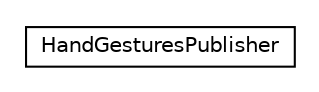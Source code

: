 #!/usr/local/bin/dot
#
# Class diagram 
# Generated by UMLGraph version R5_6-24-gf6e263 (http://www.umlgraph.org/)
#

digraph G {
	edge [fontname="Helvetica",fontsize=10,labelfontname="Helvetica",labelfontsize=10];
	node [fontname="Helvetica",fontsize=10,shape=plaintext];
	nodesep=0.25;
	ranksep=0.5;
	// org.universAAL.ui.handler.kinect.adapter.instance.contextBus.HandGesturesPublisher
	c1239379 [label=<<table title="org.universAAL.ui.handler.kinect.adapter.instance.contextBus.HandGesturesPublisher" border="0" cellborder="1" cellspacing="0" cellpadding="2" port="p" href="./HandGesturesPublisher.html">
		<tr><td><table border="0" cellspacing="0" cellpadding="1">
<tr><td align="center" balign="center"> HandGesturesPublisher </td></tr>
		</table></td></tr>
		</table>>, URL="./HandGesturesPublisher.html", fontname="Helvetica", fontcolor="black", fontsize=10.0];
}

